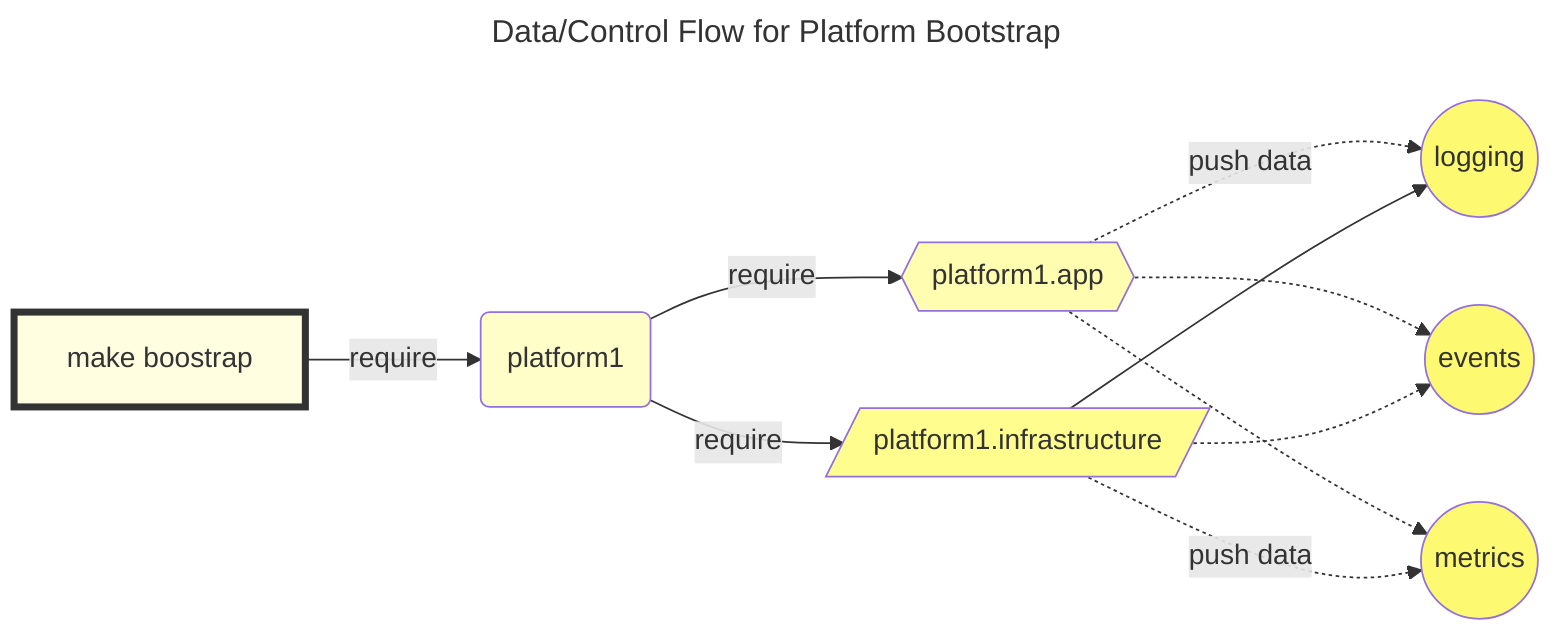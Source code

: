 ---
title: Data/Control Flow for Platform Bootstrap
---
graph LR
  M[make boostrap] -->  |require| p1(platform1) -->|require| platform1.app
  p1 -->|require| platform1.infrastructure
platform1.app{{platform1.app}} -.->|push data| logging((logging))
platform1.infrastructure[/platform1.infrastructure/] --> logging
platform1.app -.->events((events))
platform1.infrastructure -.-> events
platform1.app -.-> metrics((metrics))
platform1.infrastructure -.->|push data| metrics
style M fill:#fffee0,stroke:#333,stroke-width:4px
style p1 fill:#fffec8
style platform1.app fill:#fffdaf
style platform1.infrastructure fill:#fffd8d
style logging fill:#fdfa72
style metrics fill:#fdfa72
style events fill:#fdfa72